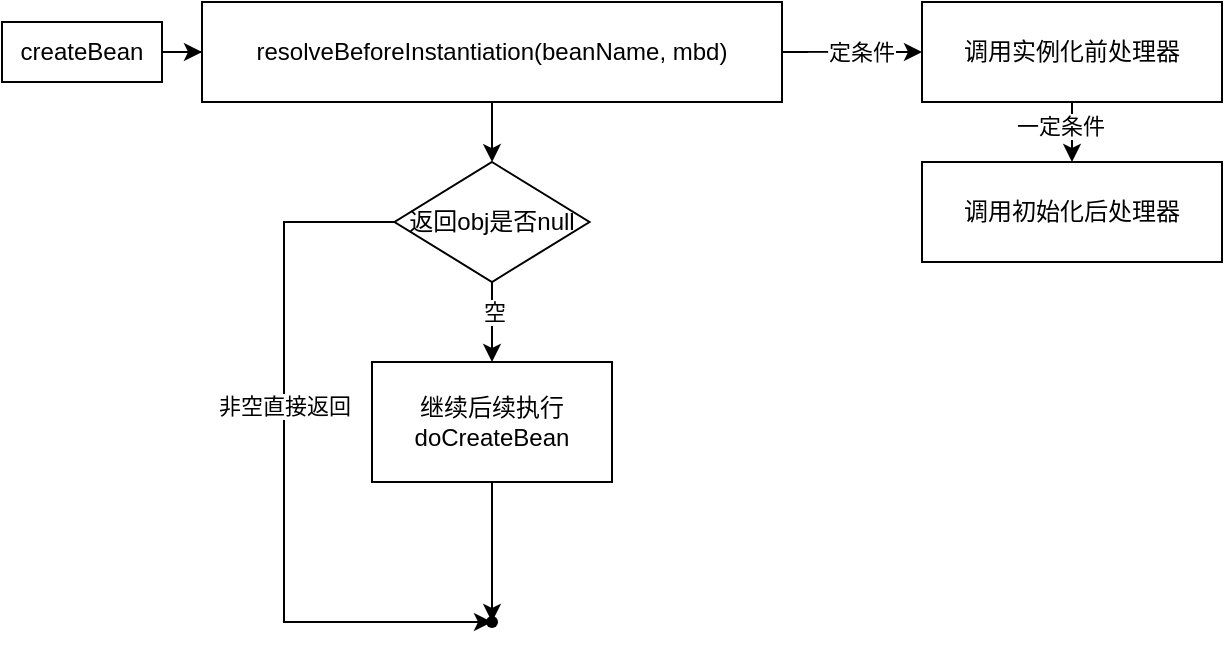 <mxfile version="22.0.4" type="github">
  <diagram id="C5RBs43oDa-KdzZeNtuy" name="Page-1">
    <mxGraphModel dx="1042" dy="582" grid="1" gridSize="10" guides="1" tooltips="1" connect="1" arrows="1" fold="1" page="1" pageScale="1" pageWidth="827" pageHeight="1169" math="0" shadow="0">
      <root>
        <mxCell id="WIyWlLk6GJQsqaUBKTNV-0" />
        <mxCell id="WIyWlLk6GJQsqaUBKTNV-1" parent="WIyWlLk6GJQsqaUBKTNV-0" />
        <mxCell id="kpfPfC60SvLyRLPd567x-3" value="" style="edgeStyle=orthogonalEdgeStyle;rounded=0;orthogonalLoop=1;jettySize=auto;html=1;" edge="1" parent="WIyWlLk6GJQsqaUBKTNV-1" source="kpfPfC60SvLyRLPd567x-0" target="kpfPfC60SvLyRLPd567x-2">
          <mxGeometry relative="1" as="geometry" />
        </mxCell>
        <mxCell id="kpfPfC60SvLyRLPd567x-0" value="createBean" style="rounded=0;whiteSpace=wrap;html=1;" vertex="1" parent="WIyWlLk6GJQsqaUBKTNV-1">
          <mxGeometry x="30" y="110" width="80" height="30" as="geometry" />
        </mxCell>
        <mxCell id="kpfPfC60SvLyRLPd567x-5" value="" style="edgeStyle=orthogonalEdgeStyle;rounded=0;orthogonalLoop=1;jettySize=auto;html=1;" edge="1" parent="WIyWlLk6GJQsqaUBKTNV-1" source="kpfPfC60SvLyRLPd567x-2" target="kpfPfC60SvLyRLPd567x-4">
          <mxGeometry relative="1" as="geometry" />
        </mxCell>
        <mxCell id="kpfPfC60SvLyRLPd567x-7" value="一定条件" style="edgeLabel;html=1;align=center;verticalAlign=middle;resizable=0;points=[];" vertex="1" connectable="0" parent="kpfPfC60SvLyRLPd567x-5">
          <mxGeometry x="-0.044" relative="1" as="geometry">
            <mxPoint as="offset" />
          </mxGeometry>
        </mxCell>
        <mxCell id="kpfPfC60SvLyRLPd567x-14" value="" style="edgeStyle=orthogonalEdgeStyle;rounded=0;orthogonalLoop=1;jettySize=auto;html=1;" edge="1" parent="WIyWlLk6GJQsqaUBKTNV-1" source="kpfPfC60SvLyRLPd567x-2" target="kpfPfC60SvLyRLPd567x-13">
          <mxGeometry relative="1" as="geometry" />
        </mxCell>
        <mxCell id="kpfPfC60SvLyRLPd567x-2" value="resolveBeforeInstantiation(beanName, mbd)" style="whiteSpace=wrap;html=1;rounded=0;" vertex="1" parent="WIyWlLk6GJQsqaUBKTNV-1">
          <mxGeometry x="130" y="100" width="290" height="50" as="geometry" />
        </mxCell>
        <mxCell id="kpfPfC60SvLyRLPd567x-9" value="" style="edgeStyle=orthogonalEdgeStyle;rounded=0;orthogonalLoop=1;jettySize=auto;html=1;" edge="1" parent="WIyWlLk6GJQsqaUBKTNV-1" source="kpfPfC60SvLyRLPd567x-4" target="kpfPfC60SvLyRLPd567x-8">
          <mxGeometry relative="1" as="geometry" />
        </mxCell>
        <mxCell id="kpfPfC60SvLyRLPd567x-10" value="一定条件" style="edgeLabel;html=1;align=center;verticalAlign=middle;resizable=0;points=[];" vertex="1" connectable="0" parent="kpfPfC60SvLyRLPd567x-9">
          <mxGeometry x="-0.168" y="3" relative="1" as="geometry">
            <mxPoint x="-3" y="-7" as="offset" />
          </mxGeometry>
        </mxCell>
        <mxCell id="kpfPfC60SvLyRLPd567x-4" value="调用实例化前处理器" style="whiteSpace=wrap;html=1;rounded=0;" vertex="1" parent="WIyWlLk6GJQsqaUBKTNV-1">
          <mxGeometry x="490" y="100" width="150" height="50" as="geometry" />
        </mxCell>
        <mxCell id="kpfPfC60SvLyRLPd567x-8" value="调用初始化后处理器" style="whiteSpace=wrap;html=1;rounded=0;" vertex="1" parent="WIyWlLk6GJQsqaUBKTNV-1">
          <mxGeometry x="490" y="180" width="150" height="50" as="geometry" />
        </mxCell>
        <mxCell id="kpfPfC60SvLyRLPd567x-16" value="" style="edgeStyle=orthogonalEdgeStyle;rounded=0;orthogonalLoop=1;jettySize=auto;html=1;exitX=0.5;exitY=1;exitDx=0;exitDy=0;" edge="1" parent="WIyWlLk6GJQsqaUBKTNV-1" source="kpfPfC60SvLyRLPd567x-13" target="kpfPfC60SvLyRLPd567x-15">
          <mxGeometry relative="1" as="geometry" />
        </mxCell>
        <mxCell id="kpfPfC60SvLyRLPd567x-17" value="空" style="edgeLabel;html=1;align=center;verticalAlign=middle;resizable=0;points=[];" vertex="1" connectable="0" parent="kpfPfC60SvLyRLPd567x-16">
          <mxGeometry x="-0.271" y="1" relative="1" as="geometry">
            <mxPoint as="offset" />
          </mxGeometry>
        </mxCell>
        <mxCell id="kpfPfC60SvLyRLPd567x-23" style="edgeStyle=orthogonalEdgeStyle;rounded=0;orthogonalLoop=1;jettySize=auto;html=1;entryX=0.21;entryY=0.338;entryDx=0;entryDy=0;entryPerimeter=0;" edge="1" parent="WIyWlLk6GJQsqaUBKTNV-1" source="kpfPfC60SvLyRLPd567x-13" target="kpfPfC60SvLyRLPd567x-21">
          <mxGeometry relative="1" as="geometry">
            <mxPoint x="170" y="410" as="targetPoint" />
            <Array as="points">
              <mxPoint x="171" y="210" />
              <mxPoint x="171" y="410" />
            </Array>
          </mxGeometry>
        </mxCell>
        <mxCell id="kpfPfC60SvLyRLPd567x-24" value="非空直接返回" style="edgeLabel;html=1;align=center;verticalAlign=middle;resizable=0;points=[];" vertex="1" connectable="0" parent="kpfPfC60SvLyRLPd567x-23">
          <mxGeometry x="-0.182" relative="1" as="geometry">
            <mxPoint as="offset" />
          </mxGeometry>
        </mxCell>
        <mxCell id="kpfPfC60SvLyRLPd567x-13" value="返回obj是否null" style="rhombus;whiteSpace=wrap;html=1;rounded=0;" vertex="1" parent="WIyWlLk6GJQsqaUBKTNV-1">
          <mxGeometry x="226.25" y="180" width="97.5" height="60" as="geometry" />
        </mxCell>
        <mxCell id="kpfPfC60SvLyRLPd567x-22" value="" style="edgeStyle=orthogonalEdgeStyle;rounded=0;orthogonalLoop=1;jettySize=auto;html=1;" edge="1" parent="WIyWlLk6GJQsqaUBKTNV-1" source="kpfPfC60SvLyRLPd567x-15" target="kpfPfC60SvLyRLPd567x-21">
          <mxGeometry relative="1" as="geometry" />
        </mxCell>
        <mxCell id="kpfPfC60SvLyRLPd567x-15" value="继续后续执行doCreateBean" style="whiteSpace=wrap;html=1;rounded=0;" vertex="1" parent="WIyWlLk6GJQsqaUBKTNV-1">
          <mxGeometry x="215" y="280" width="120" height="60" as="geometry" />
        </mxCell>
        <mxCell id="kpfPfC60SvLyRLPd567x-21" value="" style="shape=waypoint;sketch=0;size=6;pointerEvents=1;points=[];fillColor=default;resizable=0;rotatable=0;perimeter=centerPerimeter;snapToPoint=1;rounded=0;" vertex="1" parent="WIyWlLk6GJQsqaUBKTNV-1">
          <mxGeometry x="265" y="400" width="20" height="20" as="geometry" />
        </mxCell>
      </root>
    </mxGraphModel>
  </diagram>
</mxfile>
